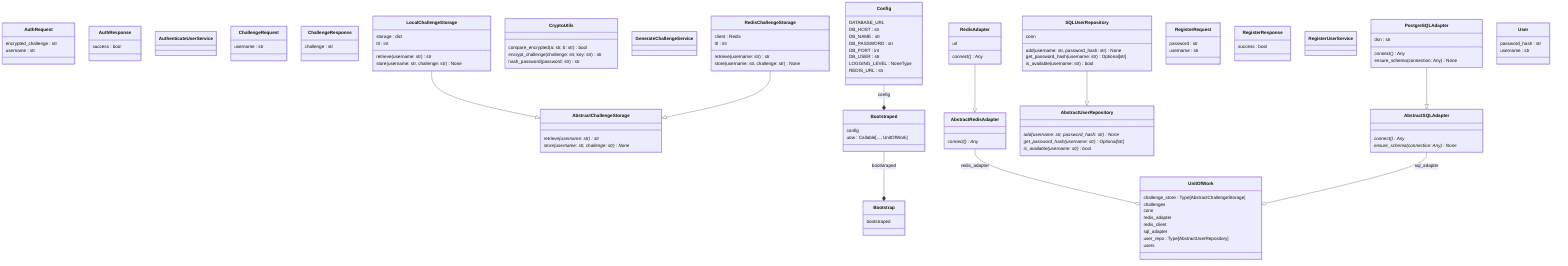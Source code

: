 classDiagram
  class AbstractChallengeStorage {
    retrieve(username: str)* str
    store(username: str, challenge: str)* None
  }
  class AbstractRedisAdapter {
    connect()* Any
  }
  class AbstractSQLAdapter {
    connect()* Any
    ensure_schema(connection: Any)* None
  }
  class AbstractUserRepository {
    add(username: str, password_hash: str)* None
    get_password_hash(username: str)* Optional[str]
    is_available(username: str)* bool
  }
  class AuthRequest {
    encrypted_challenge : str
    username : str
  }
  class AuthResponse {
    success : bool
  }
  class AuthenticateUserService {
  }
  class Bootstrap {
    bootstraped
  }
  class Bootstraped {
    config
    uow : Callable[..., UnitOfWork]
  }
  class ChallengeRequest {
    username : str
  }
  class ChallengeResponse {
    challenge : str
  }
  class Config {
    DATABASE_URL
    DB_HOST : str
    DB_NAME : str
    DB_PASSWORD : str
    DB_PORT : int
    DB_USER : str
    LOGGING_LEVEL : NoneType
    REDIS_URL : str
  }
  class CryptoUtils {
    compare_encrypted(a: str, b: str) bool
    encrypt_challenge(challenge: str, key: str) str
    hash_password(password: str) str
  }
  class GenerateChallengeService {
  }
  class LocalChallengeStorage {
    storage : dict
    ttl : int
    retrieve(username: str) str
    store(username: str, challenge: str) None
  }
  class PostgreSQLAdapter {
    dsn : str
    connect() Any
    ensure_schema(connection: Any) None
  }
  class RedisAdapter {
    url
    connect() Any
  }
  class RedisChallengeStorage {
    client : Redis
    ttl : int
    retrieve(username: str) str
    store(username: str, challenge: str) None
  }
  class RegisterRequest {
    password : str
    username : str
  }
  class RegisterResponse {
    success : bool
  }
  class RegisterUserService {
  }
  class SQLUserRepository {
    conn
    add(username: str, password_hash: str) None
    get_password_hash(username: str) Optional[str]
    is_available(username: str) bool
  }
  class UnitOfWork {
    challenge_store : Type[AbstractChallengeStorage]
    challenges
    conn
    redis_adapter
    redis_client
    sql_adapter
    user_repo : Type[AbstractUserRepository]
    users
  }
  class User {
    password_hash : str
    username : str
  }
  PostgreSQLAdapter --|> AbstractSQLAdapter
  RedisAdapter --|> AbstractRedisAdapter
  LocalChallengeStorage --|> AbstractChallengeStorage
  RedisChallengeStorage --|> AbstractChallengeStorage
  SQLUserRepository --|> AbstractUserRepository
  Bootstraped --* Bootstrap : bootstraped
  Config --* Bootstraped : config
  AbstractRedisAdapter --o UnitOfWork : redis_adapter
  AbstractSQLAdapter --o UnitOfWork : sql_adapter